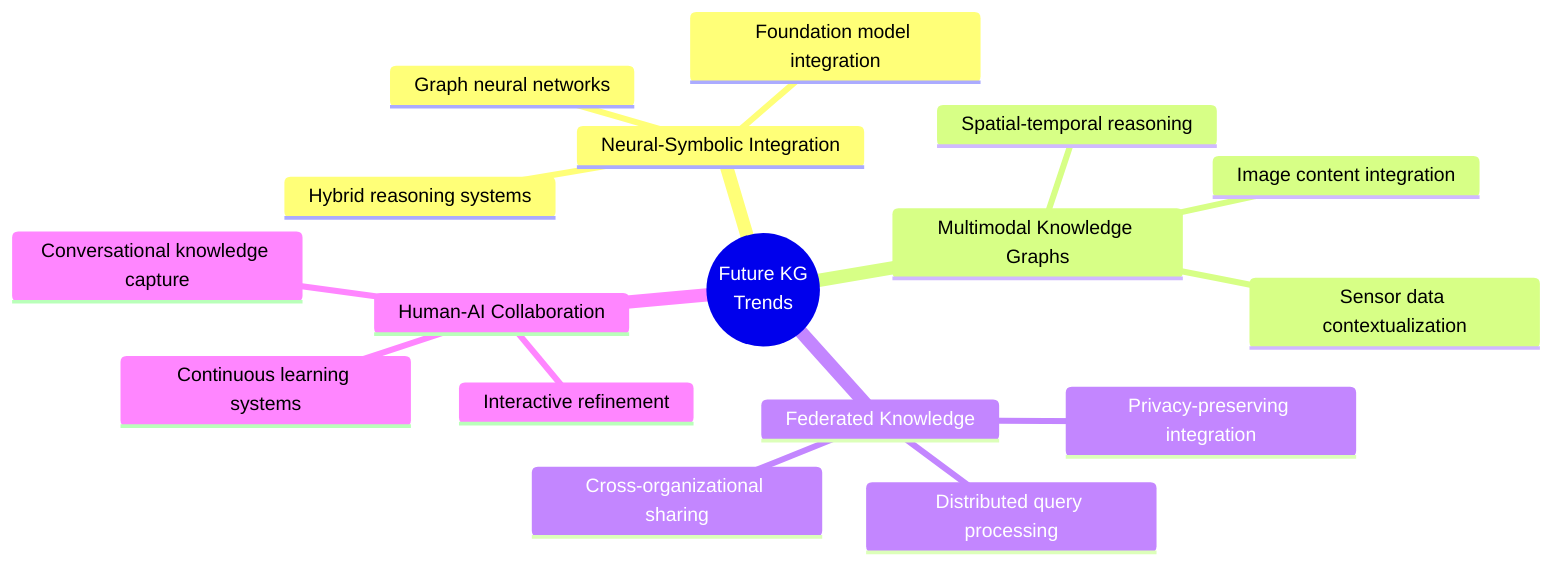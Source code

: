 mindmap
  root((Future KG<br>Trends))
    Neural-Symbolic Integration
      Graph neural networks
      Foundation model integration
      Hybrid reasoning systems
    Multimodal Knowledge Graphs
      Image content integration
      Spatial-temporal reasoning
      Sensor data contextualization
    Federated Knowledge
      Cross-organizational sharing
      Distributed query processing
      Privacy-preserving integration
    Human-AI Collaboration
      Conversational knowledge capture
      Interactive refinement
      Continuous learning systems